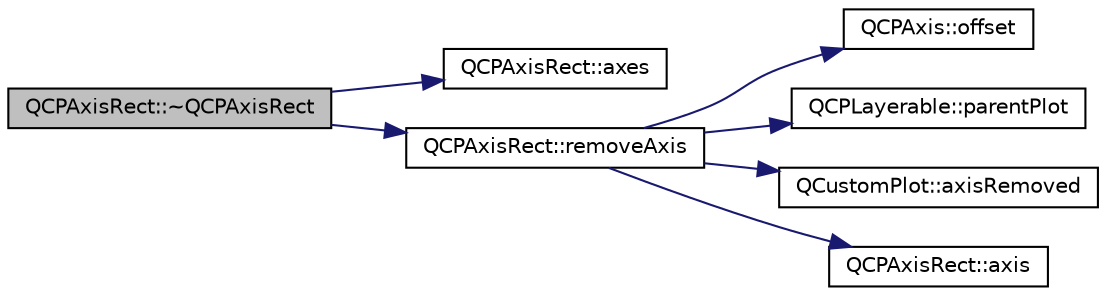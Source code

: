 digraph "QCPAxisRect::~QCPAxisRect"
{
  edge [fontname="Helvetica",fontsize="10",labelfontname="Helvetica",labelfontsize="10"];
  node [fontname="Helvetica",fontsize="10",shape=record];
  rankdir="LR";
  Node29 [label="QCPAxisRect::~QCPAxisRect",height=0.2,width=0.4,color="black", fillcolor="grey75", style="filled", fontcolor="black"];
  Node29 -> Node30 [color="midnightblue",fontsize="10",style="solid",fontname="Helvetica"];
  Node30 [label="QCPAxisRect::axes",height=0.2,width=0.4,color="black", fillcolor="white", style="filled",URL="$class_q_c_p_axis_rect.html#a11657b8faebe9677180860e8057ede26"];
  Node29 -> Node31 [color="midnightblue",fontsize="10",style="solid",fontname="Helvetica"];
  Node31 [label="QCPAxisRect::removeAxis",height=0.2,width=0.4,color="black", fillcolor="white", style="filled",URL="$class_q_c_p_axis_rect.html#a03c39cd9704f0d36fb6cf980cdddcbaa"];
  Node31 -> Node32 [color="midnightblue",fontsize="10",style="solid",fontname="Helvetica"];
  Node32 [label="QCPAxis::offset",height=0.2,width=0.4,color="black", fillcolor="white", style="filled",URL="$class_q_c_p_axis.html#aef66fa16353b4993b1cceabfb644a1a9"];
  Node31 -> Node33 [color="midnightblue",fontsize="10",style="solid",fontname="Helvetica"];
  Node33 [label="QCPLayerable::parentPlot",height=0.2,width=0.4,color="black", fillcolor="white", style="filled",URL="$class_q_c_p_layerable.html#a473edb813a4c1929d6b6a8fe3ff3faf7"];
  Node31 -> Node34 [color="midnightblue",fontsize="10",style="solid",fontname="Helvetica"];
  Node34 [label="QCustomPlot::axisRemoved",height=0.2,width=0.4,color="black", fillcolor="white", style="filled",URL="$class_q_custom_plot.html#a8b46607021c463c94709d3504951cb47"];
  Node31 -> Node35 [color="midnightblue",fontsize="10",style="solid",fontname="Helvetica"];
  Node35 [label="QCPAxisRect::axis",height=0.2,width=0.4,color="black", fillcolor="white", style="filled",URL="$class_q_c_p_axis_rect.html#a583ae4f6d78b601b732183f6cabecbe1"];
}
